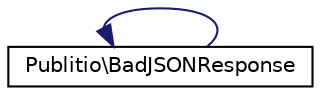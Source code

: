digraph "Graphical Class Hierarchy"
{
  edge [fontname="Helvetica",fontsize="10",labelfontname="Helvetica",labelfontsize="10"];
  node [fontname="Helvetica",fontsize="10",shape=record];
  rankdir="LR";
  Node0 [label="Exception",height=0.2,width=0.4,color="grey75", fillcolor="white", style="filled"];
  Node0 -> Node0 [dir="back",color="midnightblue",fontsize="10",style="solid",fontname="Helvetica"];
  Node0 [label="Publitio\\BadJSONResponse",height=0.2,width=0.4,color="black", fillcolor="white", style="filled",URL="$classPublitio_1_1BadJSONResponse.html",tooltip="This exception is thrown when the server responds with incorrectly formatted JSON. "];
}
